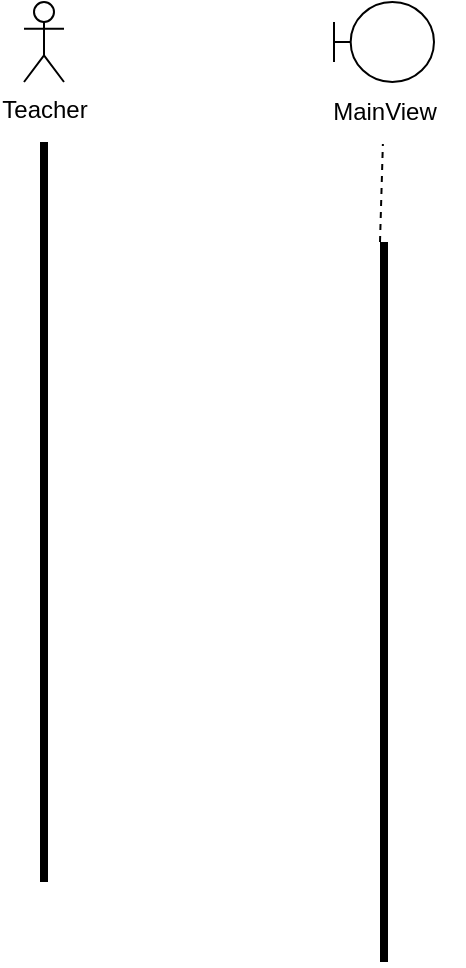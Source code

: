 <mxfile version="20.5.3" type="device"><diagram id="kgpKYQtTHZ0yAKxKKP6v" name="Page-1"><mxGraphModel dx="593" dy="331" grid="1" gridSize="10" guides="1" tooltips="1" connect="1" arrows="1" fold="1" page="1" pageScale="1" pageWidth="850" pageHeight="1100" math="0" shadow="0"><root><mxCell id="0"/><mxCell id="1" parent="0"/><mxCell id="XS04ELHH87NL7-bUlnsa-1" value="Teacher&lt;br&gt;" style="shape=umlActor;verticalLabelPosition=bottom;verticalAlign=top;html=1;outlineConnect=0;" vertex="1" parent="1"><mxGeometry x="125" y="80" width="20" height="40" as="geometry"/></mxCell><mxCell id="XS04ELHH87NL7-bUlnsa-2" value="" style="line;strokeWidth=4;direction=south;html=1;perimeter=backbonePerimeter;points=[];outlineConnect=0;" vertex="1" parent="1"><mxGeometry x="130" y="150" width="10" height="370" as="geometry"/></mxCell><mxCell id="XS04ELHH87NL7-bUlnsa-3" value="" style="shape=umlBoundary;whiteSpace=wrap;html=1;" vertex="1" parent="1"><mxGeometry x="280" y="80" width="50" height="40" as="geometry"/></mxCell><mxCell id="XS04ELHH87NL7-bUlnsa-4" value="MainView" style="text;html=1;align=center;verticalAlign=middle;resizable=0;points=[];autosize=1;strokeColor=none;fillColor=none;" vertex="1" parent="1"><mxGeometry x="265" y="120" width="80" height="30" as="geometry"/></mxCell><mxCell id="XS04ELHH87NL7-bUlnsa-5" value="" style="endArrow=none;dashed=1;html=1;rounded=0;entryX=0.493;entryY=1.033;entryDx=0;entryDy=0;entryPerimeter=0;" edge="1" parent="1" source="XS04ELHH87NL7-bUlnsa-14" target="XS04ELHH87NL7-bUlnsa-4"><mxGeometry width="50" height="50" relative="1" as="geometry"><mxPoint x="304" y="170" as="sourcePoint"/><mxPoint x="330" y="190" as="targetPoint"/></mxGeometry></mxCell><mxCell id="XS04ELHH87NL7-bUlnsa-14" value="" style="line;strokeWidth=4;direction=south;html=1;perimeter=backbonePerimeter;points=[];outlineConnect=0;" vertex="1" parent="1"><mxGeometry x="285" y="200" width="40" height="360" as="geometry"/></mxCell></root></mxGraphModel></diagram></mxfile>